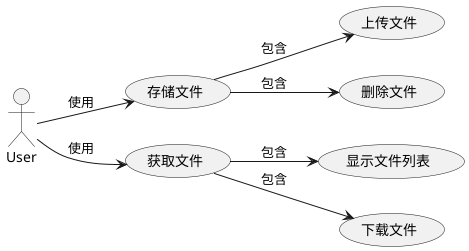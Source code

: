 @startuml
:User:
usecase 存储文件
usecase 获取文件
left to right direction
User-->存储文件:使用
User-->获取文件:使用
存储文件-->(上传文件):包含
存储文件-->(删除文件):包含

获取文件-->(显示文件列表):包含
获取文件-->(下载文件):包含

@enduml